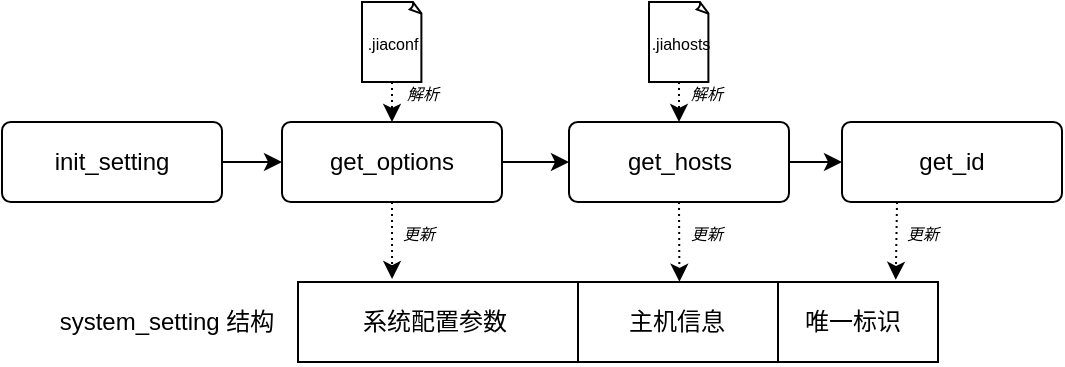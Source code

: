 <mxfile version="26.0.16">
  <diagram name="第 1 页" id="8fufjQIlFhttLBg1zRAA">
    <mxGraphModel dx="826" dy="599" grid="1" gridSize="10" guides="1" tooltips="1" connect="1" arrows="1" fold="1" page="1" pageScale="1" pageWidth="827" pageHeight="1169" math="0" shadow="0">
      <root>
        <mxCell id="0" />
        <mxCell id="1" parent="0" />
        <mxCell id="LdRWsdQSR_k25AwejQxN-10" style="edgeStyle=orthogonalEdgeStyle;rounded=0;orthogonalLoop=1;jettySize=auto;html=1;exitX=1;exitY=0.5;exitDx=0;exitDy=0;entryX=0;entryY=0.5;entryDx=0;entryDy=0;" edge="1" parent="1" source="LdRWsdQSR_k25AwejQxN-1" target="LdRWsdQSR_k25AwejQxN-9">
          <mxGeometry relative="1" as="geometry" />
        </mxCell>
        <mxCell id="LdRWsdQSR_k25AwejQxN-1" value="get_options" style="rounded=1;whiteSpace=wrap;html=1;arcSize=11;" vertex="1" parent="1">
          <mxGeometry x="160" y="160" width="110" height="40" as="geometry" />
        </mxCell>
        <mxCell id="LdRWsdQSR_k25AwejQxN-2" value="" style="whiteSpace=wrap;html=1;shape=mxgraph.basic.document" vertex="1" parent="1">
          <mxGeometry x="200" y="100" width="30" height="40" as="geometry" />
        </mxCell>
        <mxCell id="LdRWsdQSR_k25AwejQxN-3" value="&lt;font style=&quot;font-size: 8px;&quot;&gt;.jiaconf&lt;/font&gt;" style="text;html=1;align=center;verticalAlign=middle;resizable=0;points=[];autosize=1;strokeColor=none;fillColor=none;" vertex="1" parent="1">
          <mxGeometry x="190" y="105" width="50" height="30" as="geometry" />
        </mxCell>
        <mxCell id="LdRWsdQSR_k25AwejQxN-5" style="edgeStyle=orthogonalEdgeStyle;rounded=0;orthogonalLoop=1;jettySize=auto;html=1;exitX=1;exitY=0.5;exitDx=0;exitDy=0;entryX=0;entryY=0.5;entryDx=0;entryDy=0;" edge="1" parent="1" source="LdRWsdQSR_k25AwejQxN-4" target="LdRWsdQSR_k25AwejQxN-1">
          <mxGeometry relative="1" as="geometry" />
        </mxCell>
        <mxCell id="LdRWsdQSR_k25AwejQxN-4" value="init_setting" style="rounded=1;whiteSpace=wrap;html=1;arcSize=11;" vertex="1" parent="1">
          <mxGeometry x="20" y="160" width="110" height="40" as="geometry" />
        </mxCell>
        <mxCell id="LdRWsdQSR_k25AwejQxN-8" value="" style="endArrow=classic;html=1;rounded=0;exitX=0.5;exitY=1;exitDx=0;exitDy=0;exitPerimeter=0;dashed=1;dashPattern=1 2;" edge="1" parent="1" source="LdRWsdQSR_k25AwejQxN-2" target="LdRWsdQSR_k25AwejQxN-1">
          <mxGeometry width="50" height="50" relative="1" as="geometry">
            <mxPoint x="180" y="270" as="sourcePoint" />
            <mxPoint x="230" y="220" as="targetPoint" />
          </mxGeometry>
        </mxCell>
        <mxCell id="LdRWsdQSR_k25AwejQxN-15" style="edgeStyle=orthogonalEdgeStyle;rounded=0;orthogonalLoop=1;jettySize=auto;html=1;exitX=1;exitY=0.5;exitDx=0;exitDy=0;entryX=0;entryY=0.5;entryDx=0;entryDy=0;" edge="1" parent="1" source="LdRWsdQSR_k25AwejQxN-9" target="LdRWsdQSR_k25AwejQxN-14">
          <mxGeometry relative="1" as="geometry" />
        </mxCell>
        <mxCell id="LdRWsdQSR_k25AwejQxN-9" value="get_hosts" style="rounded=1;whiteSpace=wrap;html=1;arcSize=11;" vertex="1" parent="1">
          <mxGeometry x="303.5" y="160" width="110" height="40" as="geometry" />
        </mxCell>
        <mxCell id="LdRWsdQSR_k25AwejQxN-13" style="edgeStyle=orthogonalEdgeStyle;rounded=0;orthogonalLoop=1;jettySize=auto;html=1;exitX=0.5;exitY=1;exitDx=0;exitDy=0;exitPerimeter=0;entryX=0.5;entryY=0;entryDx=0;entryDy=0;dashed=1;dashPattern=1 2;" edge="1" parent="1" source="LdRWsdQSR_k25AwejQxN-11" target="LdRWsdQSR_k25AwejQxN-9">
          <mxGeometry relative="1" as="geometry" />
        </mxCell>
        <mxCell id="LdRWsdQSR_k25AwejQxN-11" value="" style="whiteSpace=wrap;html=1;shape=mxgraph.basic.document" vertex="1" parent="1">
          <mxGeometry x="343.5" y="100" width="30" height="40" as="geometry" />
        </mxCell>
        <mxCell id="LdRWsdQSR_k25AwejQxN-12" value="&lt;font style=&quot;font-size: 8px;&quot;&gt;.jiahosts&lt;/font&gt;" style="text;html=1;align=center;verticalAlign=middle;resizable=0;points=[];autosize=1;strokeColor=none;fillColor=none;" vertex="1" parent="1">
          <mxGeometry x="333.5" y="105" width="50" height="30" as="geometry" />
        </mxCell>
        <mxCell id="LdRWsdQSR_k25AwejQxN-14" value="get_id" style="rounded=1;whiteSpace=wrap;html=1;arcSize=11;" vertex="1" parent="1">
          <mxGeometry x="440" y="160" width="110" height="40" as="geometry" />
        </mxCell>
        <mxCell id="LdRWsdQSR_k25AwejQxN-16" value="&lt;font style=&quot;font-size: 8px;&quot;&gt;&lt;i&gt;解析&lt;/i&gt;&lt;/font&gt;" style="text;html=1;align=center;verticalAlign=middle;resizable=0;points=[];autosize=1;strokeColor=none;fillColor=none;" vertex="1" parent="1">
          <mxGeometry x="210" y="130" width="40" height="30" as="geometry" />
        </mxCell>
        <mxCell id="LdRWsdQSR_k25AwejQxN-17" value="&lt;font style=&quot;font-size: 8px;&quot;&gt;&lt;i&gt;解析&lt;/i&gt;&lt;/font&gt;" style="text;html=1;align=center;verticalAlign=middle;resizable=0;points=[];autosize=1;strokeColor=none;fillColor=none;" vertex="1" parent="1">
          <mxGeometry x="352" y="130" width="40" height="30" as="geometry" />
        </mxCell>
        <mxCell id="LdRWsdQSR_k25AwejQxN-20" value="" style="rounded=0;whiteSpace=wrap;html=1;" vertex="1" parent="1">
          <mxGeometry x="168" y="240" width="320" height="40" as="geometry" />
        </mxCell>
        <mxCell id="LdRWsdQSR_k25AwejQxN-21" value="system_setting 结构" style="text;html=1;align=center;verticalAlign=middle;resizable=0;points=[];autosize=1;strokeColor=none;fillColor=none;" vertex="1" parent="1">
          <mxGeometry x="37" y="245" width="130" height="30" as="geometry" />
        </mxCell>
        <mxCell id="LdRWsdQSR_k25AwejQxN-22" value="" style="endArrow=none;html=1;rounded=0;entryX=0.5;entryY=0;entryDx=0;entryDy=0;exitX=0.5;exitY=1;exitDx=0;exitDy=0;" edge="1" parent="1">
          <mxGeometry width="50" height="50" relative="1" as="geometry">
            <mxPoint x="308" y="280" as="sourcePoint" />
            <mxPoint x="308" y="240" as="targetPoint" />
          </mxGeometry>
        </mxCell>
        <mxCell id="LdRWsdQSR_k25AwejQxN-23" value="" style="endArrow=none;html=1;rounded=0;entryX=0.75;entryY=0;entryDx=0;entryDy=0;exitX=0.75;exitY=1;exitDx=0;exitDy=0;" edge="1" parent="1" source="LdRWsdQSR_k25AwejQxN-20" target="LdRWsdQSR_k25AwejQxN-20">
          <mxGeometry width="50" height="50" relative="1" as="geometry">
            <mxPoint x="318" y="390" as="sourcePoint" />
            <mxPoint x="368" y="340" as="targetPoint" />
          </mxGeometry>
        </mxCell>
        <mxCell id="LdRWsdQSR_k25AwejQxN-24" value="系统配置参数" style="text;html=1;align=center;verticalAlign=middle;resizable=0;points=[];autosize=1;strokeColor=none;fillColor=none;" vertex="1" parent="1">
          <mxGeometry x="186" y="245" width="100" height="30" as="geometry" />
        </mxCell>
        <mxCell id="LdRWsdQSR_k25AwejQxN-25" value="主机信息" style="text;html=1;align=center;verticalAlign=middle;resizable=0;points=[];autosize=1;strokeColor=none;fillColor=none;" vertex="1" parent="1">
          <mxGeometry x="322" y="245" width="70" height="30" as="geometry" />
        </mxCell>
        <mxCell id="LdRWsdQSR_k25AwejQxN-26" value="唯一标识" style="text;html=1;align=center;verticalAlign=middle;resizable=0;points=[];autosize=1;strokeColor=none;fillColor=none;" vertex="1" parent="1">
          <mxGeometry x="410" y="245" width="70" height="30" as="geometry" />
        </mxCell>
        <mxCell id="LdRWsdQSR_k25AwejQxN-30" value="&lt;font style=&quot;font-size: 8px;&quot;&gt;&lt;i&gt;更新&lt;/i&gt;&lt;/font&gt;" style="text;html=1;align=center;verticalAlign=middle;resizable=0;points=[];autosize=1;strokeColor=none;fillColor=none;" vertex="1" parent="1">
          <mxGeometry x="208" y="200" width="40" height="30" as="geometry" />
        </mxCell>
        <mxCell id="LdRWsdQSR_k25AwejQxN-31" style="edgeStyle=orthogonalEdgeStyle;rounded=0;orthogonalLoop=1;jettySize=auto;html=1;exitX=0.5;exitY=1;exitDx=0;exitDy=0;entryX=0.147;entryY=-0.037;entryDx=0;entryDy=0;entryPerimeter=0;dashed=1;dashPattern=1 2;" edge="1" parent="1" source="LdRWsdQSR_k25AwejQxN-1" target="LdRWsdQSR_k25AwejQxN-20">
          <mxGeometry relative="1" as="geometry" />
        </mxCell>
        <mxCell id="LdRWsdQSR_k25AwejQxN-34" style="edgeStyle=orthogonalEdgeStyle;rounded=0;orthogonalLoop=1;jettySize=auto;html=1;exitX=0.5;exitY=1;exitDx=0;exitDy=0;entryX=0.596;entryY=-0.003;entryDx=0;entryDy=0;entryPerimeter=0;dashed=1;dashPattern=1 2;" edge="1" parent="1" source="LdRWsdQSR_k25AwejQxN-9" target="LdRWsdQSR_k25AwejQxN-20">
          <mxGeometry relative="1" as="geometry" />
        </mxCell>
        <mxCell id="LdRWsdQSR_k25AwejQxN-35" value="&lt;span style=&quot;font-size: 8px;&quot;&gt;&lt;i&gt;更新&lt;/i&gt;&lt;/span&gt;" style="text;html=1;align=center;verticalAlign=middle;resizable=0;points=[];autosize=1;strokeColor=none;fillColor=none;" vertex="1" parent="1">
          <mxGeometry x="352" y="200" width="40" height="30" as="geometry" />
        </mxCell>
        <mxCell id="LdRWsdQSR_k25AwejQxN-37" style="edgeStyle=orthogonalEdgeStyle;rounded=0;orthogonalLoop=1;jettySize=auto;html=1;exitX=0.25;exitY=1;exitDx=0;exitDy=0;entryX=0.934;entryY=-0.027;entryDx=0;entryDy=0;entryPerimeter=0;dashed=1;dashPattern=1 2;" edge="1" parent="1" source="LdRWsdQSR_k25AwejQxN-14" target="LdRWsdQSR_k25AwejQxN-20">
          <mxGeometry relative="1" as="geometry" />
        </mxCell>
        <mxCell id="LdRWsdQSR_k25AwejQxN-41" value="&lt;span style=&quot;font-size: 8px;&quot;&gt;&lt;i&gt;更新&lt;/i&gt;&lt;/span&gt;" style="text;html=1;align=center;verticalAlign=middle;resizable=0;points=[];autosize=1;strokeColor=none;fillColor=none;" vertex="1" parent="1">
          <mxGeometry x="460" y="200" width="40" height="30" as="geometry" />
        </mxCell>
      </root>
    </mxGraphModel>
  </diagram>
</mxfile>
